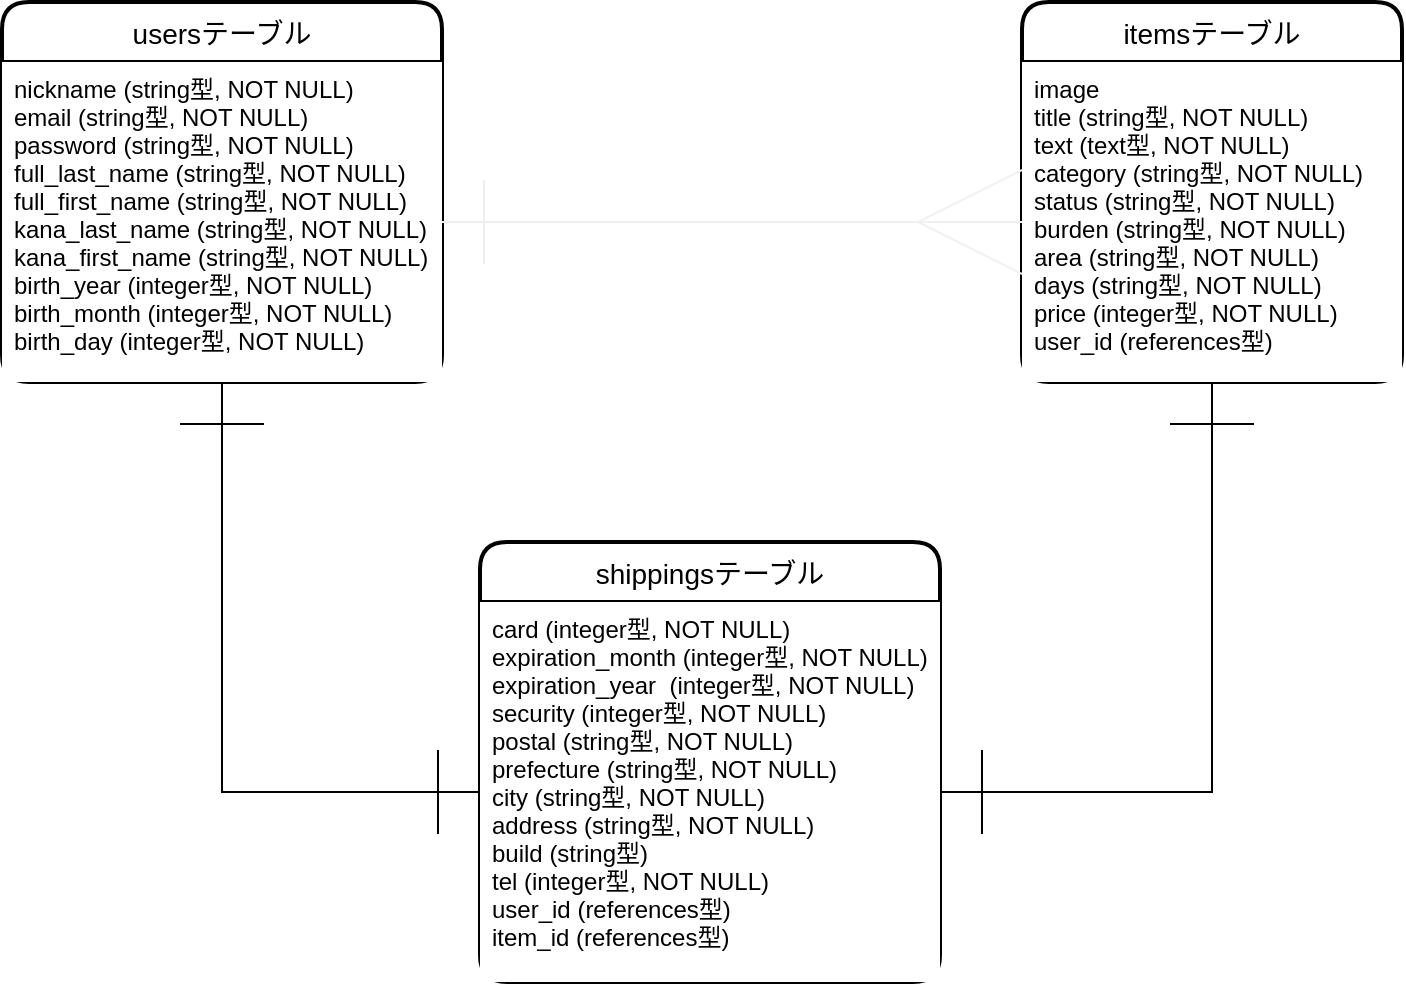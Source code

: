 <mxfile>
    <diagram id="oK_vs2iiSnnILUWSlqyG" name="ページ1">
        <mxGraphModel dx="162" dy="520" grid="1" gridSize="10" guides="1" tooltips="1" connect="1" arrows="1" fold="1" page="1" pageScale="1" pageWidth="827" pageHeight="1169" math="0" shadow="0">
            <root>
                <mxCell id="0"/>
                <mxCell id="1" parent="0"/>
                <mxCell id="25" value="usersテーブル" style="swimlane;childLayout=stackLayout;horizontal=1;startSize=30;horizontalStack=0;rounded=1;fontSize=14;fontStyle=0;strokeWidth=2;resizeParent=0;resizeLast=1;shadow=0;dashed=0;align=center;labelBackgroundColor=none;" vertex="1" parent="1">
                    <mxGeometry x="60" y="90" width="220" height="190" as="geometry"/>
                </mxCell>
                <mxCell id="26" value="nickname (string型, NOT NULL)&#10;email (string型, NOT NULL)&#10;password (string型, NOT NULL)&#10;full_last_name (string型, NOT NULL)&#10;full_first_name (string型, NOT NULL)&#10;kana_last_name (string型, NOT NULL)&#10;kana_first_name (string型, NOT NULL)&#10;birth_year (integer型, NOT NULL)&#10;birth_month (integer型, NOT NULL)&#10;birth_day (integer型, NOT NULL)&#10;" style="align=left;strokeColor=none;spacingLeft=4;fontSize=12;verticalAlign=top;resizable=0;rotatable=0;part=1;labelBackgroundColor=none;" vertex="1" parent="25">
                    <mxGeometry y="30" width="220" height="160" as="geometry"/>
                </mxCell>
                <mxCell id="27" value="itemsテーブル" style="swimlane;childLayout=stackLayout;horizontal=1;startSize=30;horizontalStack=0;rounded=1;fontSize=14;fontStyle=0;strokeWidth=2;resizeParent=0;resizeLast=1;shadow=0;dashed=0;align=center;" vertex="1" parent="1">
                    <mxGeometry x="570" y="90" width="190" height="190" as="geometry"/>
                </mxCell>
                <mxCell id="28" value="image&#10;title (string型, NOT NULL)&#10;text (text型, NOT NULL)&#10;category (string型, NOT NULL)&#10;status (string型, NOT NULL)&#10;burden (string型, NOT NULL)&#10;area (string型, NOT NULL)&#10;days (string型, NOT NULL)&#10;price (integer型, NOT NULL)&#10;user_id (references型)" style="align=left;strokeColor=none;spacingLeft=4;fontSize=12;verticalAlign=top;resizable=0;rotatable=0;part=1;" vertex="1" parent="27">
                    <mxGeometry y="30" width="190" height="160" as="geometry"/>
                </mxCell>
                <mxCell id="29" value="shippingsテーブル" style="swimlane;childLayout=stackLayout;horizontal=1;startSize=30;horizontalStack=0;rounded=1;fontSize=14;fontStyle=0;strokeWidth=2;resizeParent=0;resizeLast=1;shadow=0;dashed=0;align=center;" vertex="1" parent="1">
                    <mxGeometry x="299" y="360" width="230" height="220" as="geometry"/>
                </mxCell>
                <mxCell id="30" value="card (integer型, NOT NULL)&#10;expiration_month (integer型, NOT NULL)&#10;expiration_year  (integer型, NOT NULL)&#10;security (integer型, NOT NULL)&#10;postal (string型, NOT NULL)&#10;prefecture (string型, NOT NULL)&#10;city (string型, NOT NULL)&#10;address (string型, NOT NULL)&#10;build (string型)&#10;tel (integer型, NOT NULL)&#10;user_id (references型)&#10;item_id (references型)" style="align=left;strokeColor=none;spacingLeft=4;fontSize=12;verticalAlign=top;resizable=0;rotatable=0;part=1;" vertex="1" parent="29">
                    <mxGeometry y="30" width="230" height="190" as="geometry"/>
                </mxCell>
                <mxCell id="37" style="edgeStyle=orthogonalEdgeStyle;rounded=0;orthogonalLoop=1;jettySize=auto;html=1;exitX=0.5;exitY=1;exitDx=0;exitDy=0;entryX=0;entryY=0.5;entryDx=0;entryDy=0;endArrow=ERone;endFill=0;startArrow=ERone;startFill=0;endSize=40;startSize=40;" edge="1" parent="1" source="26" target="30">
                    <mxGeometry relative="1" as="geometry"/>
                </mxCell>
                <mxCell id="39" style="edgeStyle=orthogonalEdgeStyle;rounded=0;orthogonalLoop=1;jettySize=auto;html=1;exitX=0.5;exitY=1;exitDx=0;exitDy=0;entryX=1;entryY=0.5;entryDx=0;entryDy=0;endArrow=ERone;endFill=0;startArrow=ERone;startFill=0;endSize=40;startSize=40;" edge="1" parent="1" source="28" target="30">
                    <mxGeometry relative="1" as="geometry"/>
                </mxCell>
                <mxCell id="40" style="edgeStyle=orthogonalEdgeStyle;rounded=0;orthogonalLoop=1;jettySize=auto;html=1;exitX=1;exitY=0.5;exitDx=0;exitDy=0;entryX=0;entryY=0.5;entryDx=0;entryDy=0;startArrow=ERone;startFill=0;endArrow=ERmany;endFill=0;strokeColor=#f0f0f0;endSize=50;startSize=40;" edge="1" parent="1" source="26" target="28">
                    <mxGeometry relative="1" as="geometry"/>
                </mxCell>
            </root>
        </mxGraphModel>
    </diagram>
</mxfile>